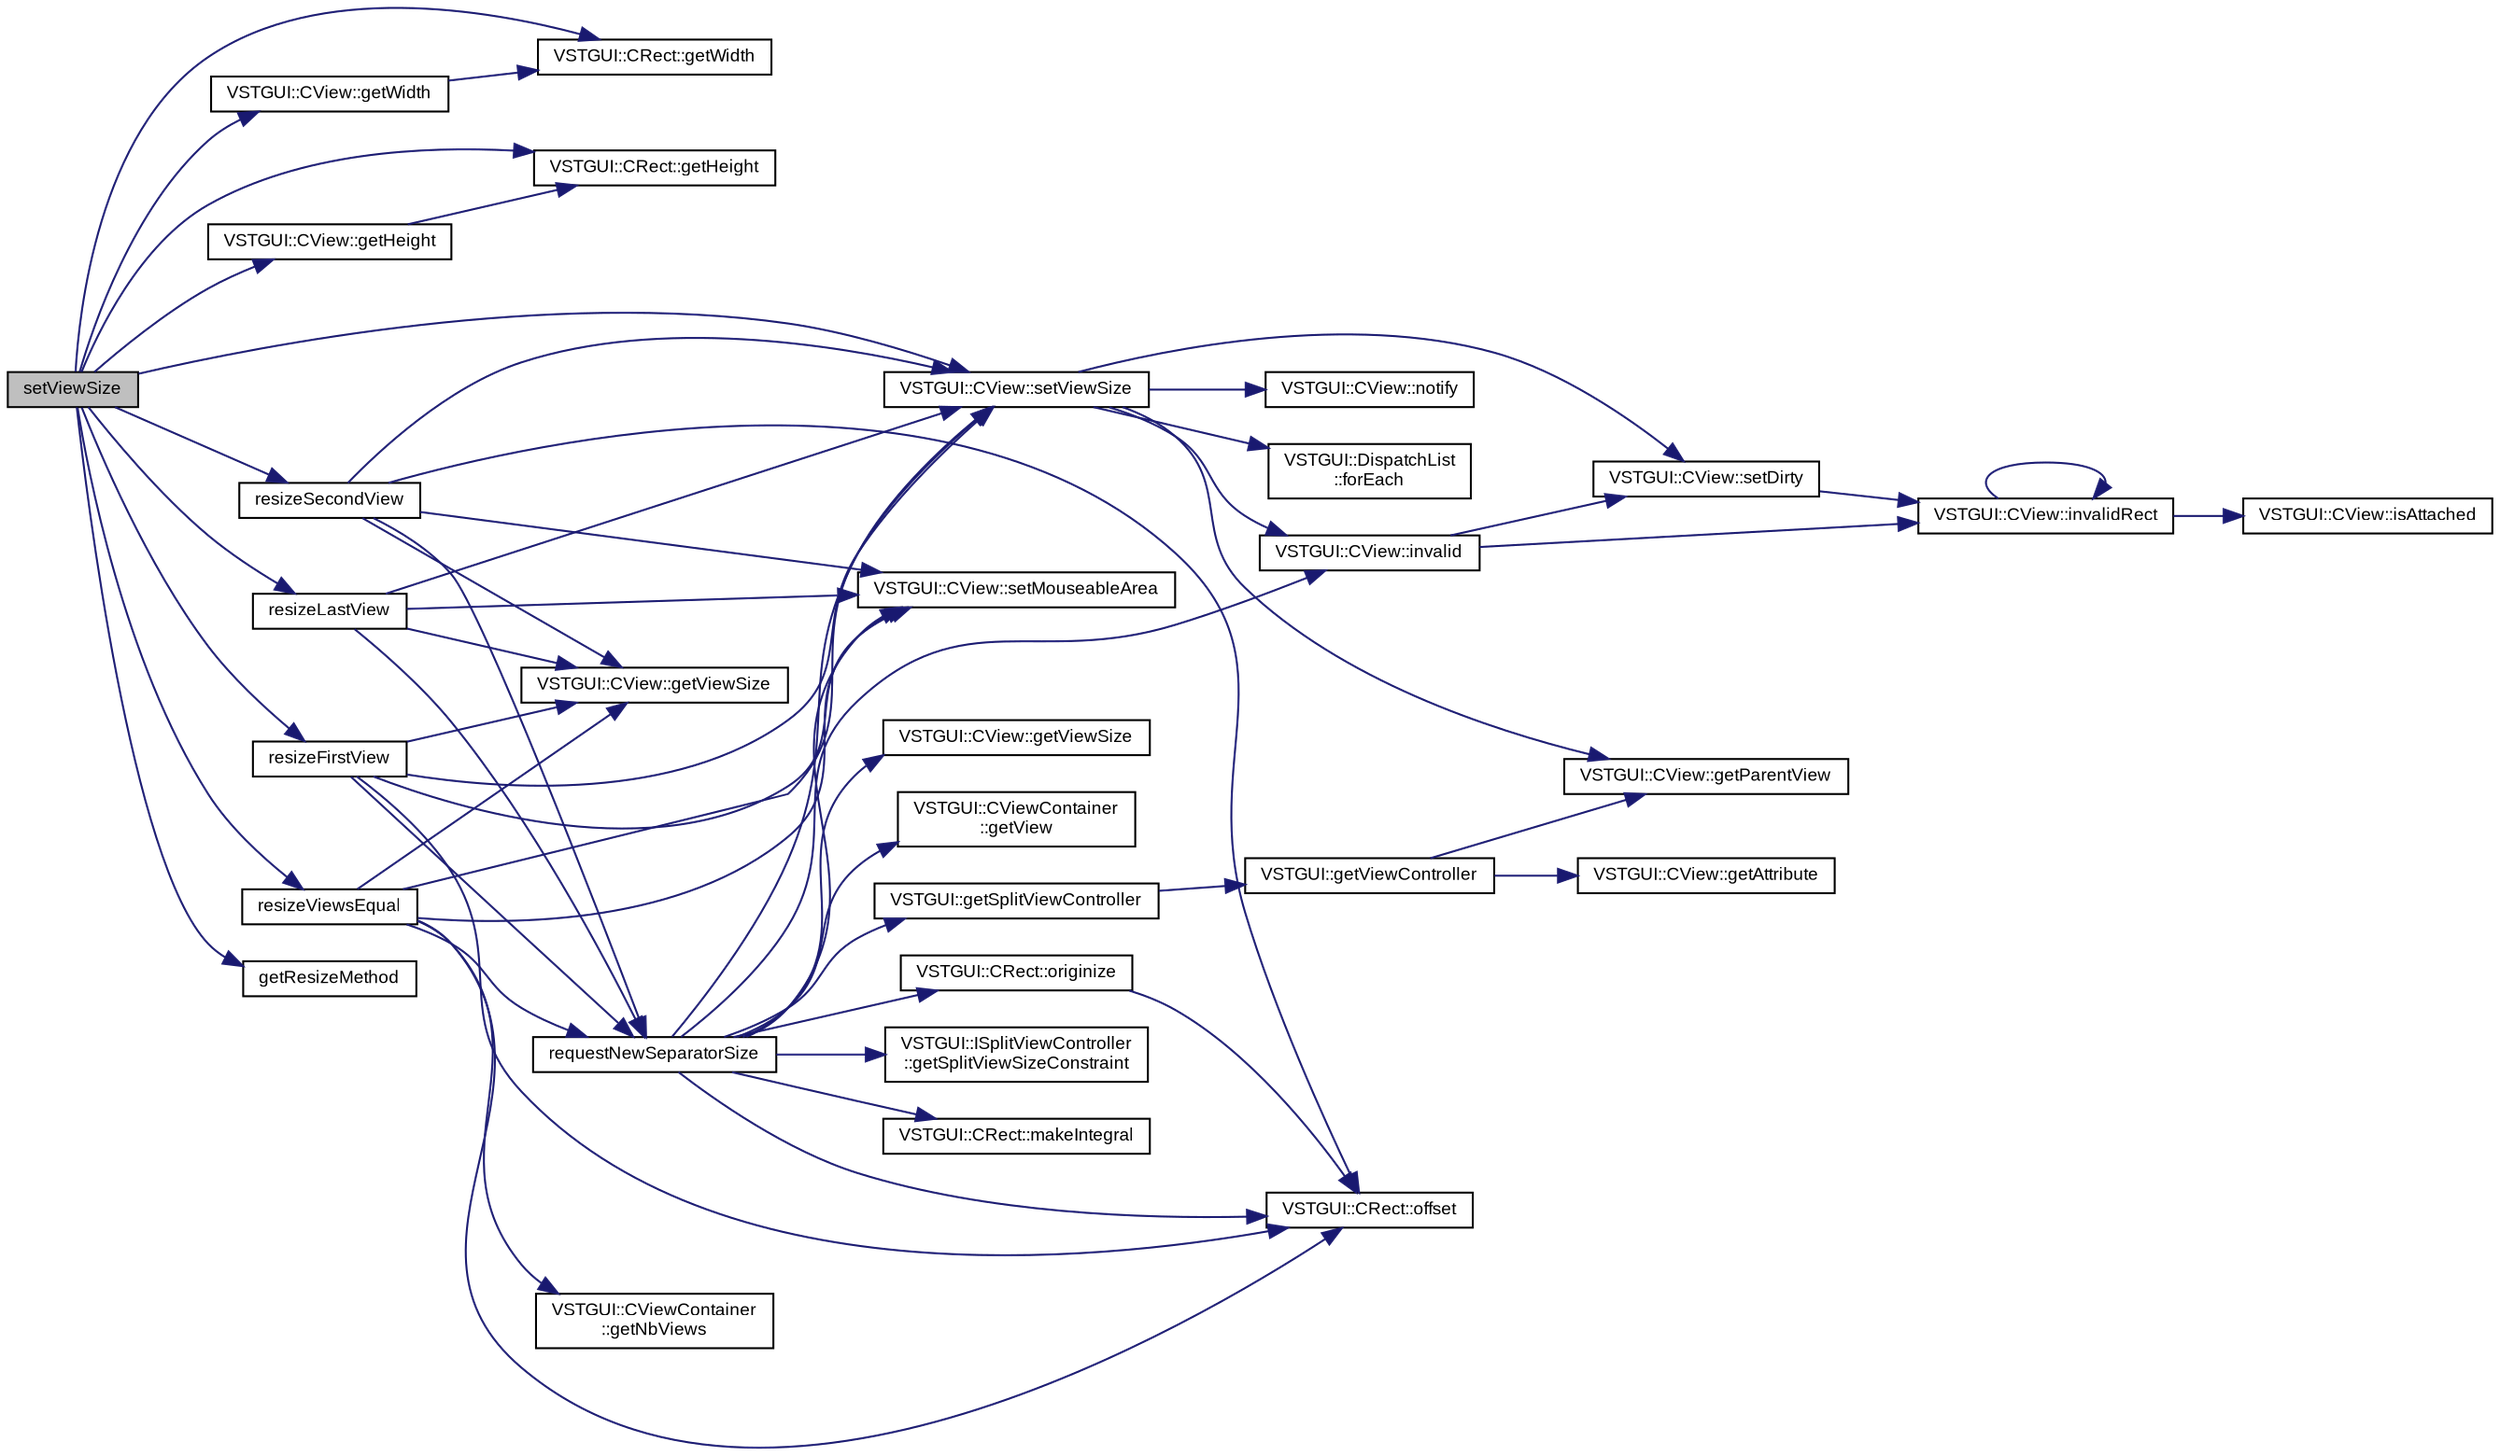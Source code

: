 digraph "setViewSize"
{
  bgcolor="transparent";
  edge [fontname="Arial",fontsize="9",labelfontname="Arial",labelfontsize="9"];
  node [fontname="Arial",fontsize="9",shape=record];
  rankdir="LR";
  Node1 [label="setViewSize",height=0.2,width=0.4,color="black", fillcolor="grey75", style="filled" fontcolor="black"];
  Node1 -> Node2 [color="midnightblue",fontsize="9",style="solid",fontname="Arial"];
  Node2 [label="VSTGUI::CRect::getWidth",height=0.2,width=0.4,color="black",URL="$struct_v_s_t_g_u_i_1_1_c_rect.html#a8b4fe88292b8e95807a9b07a26cd1cb1"];
  Node1 -> Node3 [color="midnightblue",fontsize="9",style="solid",fontname="Arial"];
  Node3 [label="VSTGUI::CView::getWidth",height=0.2,width=0.4,color="black",URL="$class_v_s_t_g_u_i_1_1_c_view.html#a8b4fe88292b8e95807a9b07a26cd1cb1",tooltip="get the width of the view "];
  Node3 -> Node2 [color="midnightblue",fontsize="9",style="solid",fontname="Arial"];
  Node1 -> Node4 [color="midnightblue",fontsize="9",style="solid",fontname="Arial"];
  Node4 [label="VSTGUI::CRect::getHeight",height=0.2,width=0.4,color="black",URL="$struct_v_s_t_g_u_i_1_1_c_rect.html#a1f4be3a475a8fb7d8defa4621c01558d"];
  Node1 -> Node5 [color="midnightblue",fontsize="9",style="solid",fontname="Arial"];
  Node5 [label="VSTGUI::CView::getHeight",height=0.2,width=0.4,color="black",URL="$class_v_s_t_g_u_i_1_1_c_view.html#a1f4be3a475a8fb7d8defa4621c01558d",tooltip="get the height of the view "];
  Node5 -> Node4 [color="midnightblue",fontsize="9",style="solid",fontname="Arial"];
  Node1 -> Node6 [color="midnightblue",fontsize="9",style="solid",fontname="Arial"];
  Node6 [label="VSTGUI::CView::setViewSize",height=0.2,width=0.4,color="black",URL="$class_v_s_t_g_u_i_1_1_c_view.html#ada1ffb857aa147620f2d01522b37569d",tooltip="set views size "];
  Node6 -> Node7 [color="midnightblue",fontsize="9",style="solid",fontname="Arial"];
  Node7 [label="VSTGUI::CView::invalid",height=0.2,width=0.4,color="black",URL="$class_v_s_t_g_u_i_1_1_c_view.html#a51647a4891b4a9cbaf8595171c5ad3fc",tooltip="mark whole view as invalid "];
  Node7 -> Node8 [color="midnightblue",fontsize="9",style="solid",fontname="Arial"];
  Node8 [label="VSTGUI::CView::setDirty",height=0.2,width=0.4,color="black",URL="$class_v_s_t_g_u_i_1_1_c_view.html#a0f19a61606a7f547b62102310063ea76",tooltip="set the view to dirty so that it is redrawn in the next idle. Thread Safe ! "];
  Node8 -> Node9 [color="midnightblue",fontsize="9",style="solid",fontname="Arial"];
  Node9 [label="VSTGUI::CView::invalidRect",height=0.2,width=0.4,color="black",URL="$class_v_s_t_g_u_i_1_1_c_view.html#ad414ba3d5e64f9fdc11309e05266ffcf",tooltip="mark rect as invalid "];
  Node9 -> Node10 [color="midnightblue",fontsize="9",style="solid",fontname="Arial"];
  Node10 [label="VSTGUI::CView::isAttached",height=0.2,width=0.4,color="black",URL="$class_v_s_t_g_u_i_1_1_c_view.html#a1b7f04ee36bdaecd09a2625370dc90d8",tooltip="is view attached to a parentView "];
  Node9 -> Node9 [color="midnightblue",fontsize="9",style="solid",fontname="Arial"];
  Node7 -> Node9 [color="midnightblue",fontsize="9",style="solid",fontname="Arial"];
  Node6 -> Node8 [color="midnightblue",fontsize="9",style="solid",fontname="Arial"];
  Node6 -> Node11 [color="midnightblue",fontsize="9",style="solid",fontname="Arial"];
  Node11 [label="VSTGUI::CView::getParentView",height=0.2,width=0.4,color="black",URL="$class_v_s_t_g_u_i_1_1_c_view.html#ac45407fc7304ee33c5729fa04edaea76",tooltip="get parent view "];
  Node6 -> Node12 [color="midnightblue",fontsize="9",style="solid",fontname="Arial"];
  Node12 [label="VSTGUI::CView::notify",height=0.2,width=0.4,color="black",URL="$class_v_s_t_g_u_i_1_1_c_view.html#a15414e56ad0060f4b50f81ff44ad2a3e",tooltip="translates a local coordinate to a global one using parent transforms "];
  Node6 -> Node13 [color="midnightblue",fontsize="9",style="solid",fontname="Arial"];
  Node13 [label="VSTGUI::DispatchList\l::forEach",height=0.2,width=0.4,color="black",URL="$class_v_s_t_g_u_i_1_1_dispatch_list.html#a09cd3391119d3266c5d62ec8525d503d"];
  Node1 -> Node14 [color="midnightblue",fontsize="9",style="solid",fontname="Arial"];
  Node14 [label="getResizeMethod",height=0.2,width=0.4,color="black",URL="$class_v_s_t_g_u_i_1_1_c_split_view.html#ad2fb72f406e7718b8bc93986f53b95df",tooltip="get the resize method, see CSplitView::ResizeMethod "];
  Node1 -> Node15 [color="midnightblue",fontsize="9",style="solid",fontname="Arial"];
  Node15 [label="resizeFirstView",height=0.2,width=0.4,color="black",URL="$class_v_s_t_g_u_i_1_1_c_split_view.html#ad6ece4580634fc04e425a521c327125d"];
  Node15 -> Node16 [color="midnightblue",fontsize="9",style="solid",fontname="Arial"];
  Node16 [label="VSTGUI::CView::getViewSize",height=0.2,width=0.4,color="black",URL="$class_v_s_t_g_u_i_1_1_c_view.html#a5ad6102316e6d16e4905a38ad3f16dcc",tooltip="returns the current view size "];
  Node15 -> Node6 [color="midnightblue",fontsize="9",style="solid",fontname="Arial"];
  Node15 -> Node17 [color="midnightblue",fontsize="9",style="solid",fontname="Arial"];
  Node17 [label="VSTGUI::CView::setMouseableArea",height=0.2,width=0.4,color="black",URL="$class_v_s_t_g_u_i_1_1_c_view.html#aaf7594f7b73a027e5895469cbce92103",tooltip="set the area in which the view reacts to the mouse "];
  Node15 -> Node18 [color="midnightblue",fontsize="9",style="solid",fontname="Arial"];
  Node18 [label="VSTGUI::CRect::offset",height=0.2,width=0.4,color="black",URL="$struct_v_s_t_g_u_i_1_1_c_rect.html#a3b15bdeea464922589dfe91b21d991ce"];
  Node15 -> Node19 [color="midnightblue",fontsize="9",style="solid",fontname="Arial"];
  Node19 [label="requestNewSeparatorSize",height=0.2,width=0.4,color="black",URL="$class_v_s_t_g_u_i_1_1_c_split_view.html#a129ba2469954235dd9ad1eb7f9c5ca4c"];
  Node19 -> Node20 [color="midnightblue",fontsize="9",style="solid",fontname="Arial"];
  Node20 [label="VSTGUI::CRect::makeIntegral",height=0.2,width=0.4,color="black",URL="$struct_v_s_t_g_u_i_1_1_c_rect.html#a41767e2243054df9cb0d6640bffb3ca3"];
  Node19 -> Node21 [color="midnightblue",fontsize="9",style="solid",fontname="Arial"];
  Node21 [label="VSTGUI::CView::getViewSize",height=0.2,width=0.4,color="black",URL="$class_v_s_t_g_u_i_1_1_c_view.html#a7b14fb07c53ccfa07dc91900f4fe01f1",tooltip="read only access to view size "];
  Node19 -> Node22 [color="midnightblue",fontsize="9",style="solid",fontname="Arial"];
  Node22 [label="VSTGUI::CRect::originize",height=0.2,width=0.4,color="black",URL="$struct_v_s_t_g_u_i_1_1_c_rect.html#abc39ea75c12e9e3d19ff0d5a99bcc432"];
  Node22 -> Node18 [color="midnightblue",fontsize="9",style="solid",fontname="Arial"];
  Node19 -> Node23 [color="midnightblue",fontsize="9",style="solid",fontname="Arial"];
  Node23 [label="VSTGUI::CViewContainer\l::getView",height=0.2,width=0.4,color="black",URL="$class_v_s_t_g_u_i_1_1_c_view_container.html#a31f6322a456fd50f52f1ac3112856976",tooltip="get the child view at index "];
  Node19 -> Node24 [color="midnightblue",fontsize="9",style="solid",fontname="Arial"];
  Node24 [label="VSTGUI::getSplitViewController",height=0.2,width=0.4,color="black",URL="$namespace_v_s_t_g_u_i.html#ab01255256715bd463ffb966ca28bc60c"];
  Node24 -> Node25 [color="midnightblue",fontsize="9",style="solid",fontname="Arial"];
  Node25 [label="VSTGUI::getViewController",height=0.2,width=0.4,color="black",URL="$namespace_v_s_t_g_u_i.html#ac0caf7c5b5b1b43d55ceec218776c5b8"];
  Node25 -> Node26 [color="midnightblue",fontsize="9",style="solid",fontname="Arial"];
  Node26 [label="VSTGUI::CView::getAttribute",height=0.2,width=0.4,color="black",URL="$class_v_s_t_g_u_i_1_1_c_view.html#a1691269ee71c2cfedde6f940d7526baa",tooltip="get an attribute "];
  Node25 -> Node11 [color="midnightblue",fontsize="9",style="solid",fontname="Arial"];
  Node19 -> Node27 [color="midnightblue",fontsize="9",style="solid",fontname="Arial"];
  Node27 [label="VSTGUI::ISplitViewController\l::getSplitViewSizeConstraint",height=0.2,width=0.4,color="black",URL="$class_v_s_t_g_u_i_1_1_i_split_view_controller.html#ab82c1e3b5b31dcc78f6f2f31dc5b7d4e"];
  Node19 -> Node18 [color="midnightblue",fontsize="9",style="solid",fontname="Arial"];
  Node19 -> Node6 [color="midnightblue",fontsize="9",style="solid",fontname="Arial"];
  Node19 -> Node17 [color="midnightblue",fontsize="9",style="solid",fontname="Arial"];
  Node19 -> Node7 [color="midnightblue",fontsize="9",style="solid",fontname="Arial"];
  Node1 -> Node28 [color="midnightblue",fontsize="9",style="solid",fontname="Arial"];
  Node28 [label="resizeSecondView",height=0.2,width=0.4,color="black",URL="$class_v_s_t_g_u_i_1_1_c_split_view.html#a7d515066dd3e7c3d0960c3da1502f64c"];
  Node28 -> Node16 [color="midnightblue",fontsize="9",style="solid",fontname="Arial"];
  Node28 -> Node18 [color="midnightblue",fontsize="9",style="solid",fontname="Arial"];
  Node28 -> Node6 [color="midnightblue",fontsize="9",style="solid",fontname="Arial"];
  Node28 -> Node17 [color="midnightblue",fontsize="9",style="solid",fontname="Arial"];
  Node28 -> Node19 [color="midnightblue",fontsize="9",style="solid",fontname="Arial"];
  Node1 -> Node29 [color="midnightblue",fontsize="9",style="solid",fontname="Arial"];
  Node29 [label="resizeLastView",height=0.2,width=0.4,color="black",URL="$class_v_s_t_g_u_i_1_1_c_split_view.html#a54f2ef725a3284c7cadc1cc0c7dcc527"];
  Node29 -> Node16 [color="midnightblue",fontsize="9",style="solid",fontname="Arial"];
  Node29 -> Node6 [color="midnightblue",fontsize="9",style="solid",fontname="Arial"];
  Node29 -> Node17 [color="midnightblue",fontsize="9",style="solid",fontname="Arial"];
  Node29 -> Node19 [color="midnightblue",fontsize="9",style="solid",fontname="Arial"];
  Node1 -> Node30 [color="midnightblue",fontsize="9",style="solid",fontname="Arial"];
  Node30 [label="resizeViewsEqual",height=0.2,width=0.4,color="black",URL="$class_v_s_t_g_u_i_1_1_c_split_view.html#ac98cefe207ff01ac2532c39dd3a85619"];
  Node30 -> Node31 [color="midnightblue",fontsize="9",style="solid",fontname="Arial"];
  Node31 [label="VSTGUI::CViewContainer\l::getNbViews",height=0.2,width=0.4,color="black",URL="$class_v_s_t_g_u_i_1_1_c_view_container.html#a20c4e07c8b35857ddd816fb79de14597",tooltip="get the number of child views "];
  Node30 -> Node18 [color="midnightblue",fontsize="9",style="solid",fontname="Arial"];
  Node30 -> Node16 [color="midnightblue",fontsize="9",style="solid",fontname="Arial"];
  Node30 -> Node6 [color="midnightblue",fontsize="9",style="solid",fontname="Arial"];
  Node30 -> Node17 [color="midnightblue",fontsize="9",style="solid",fontname="Arial"];
  Node30 -> Node19 [color="midnightblue",fontsize="9",style="solid",fontname="Arial"];
}
